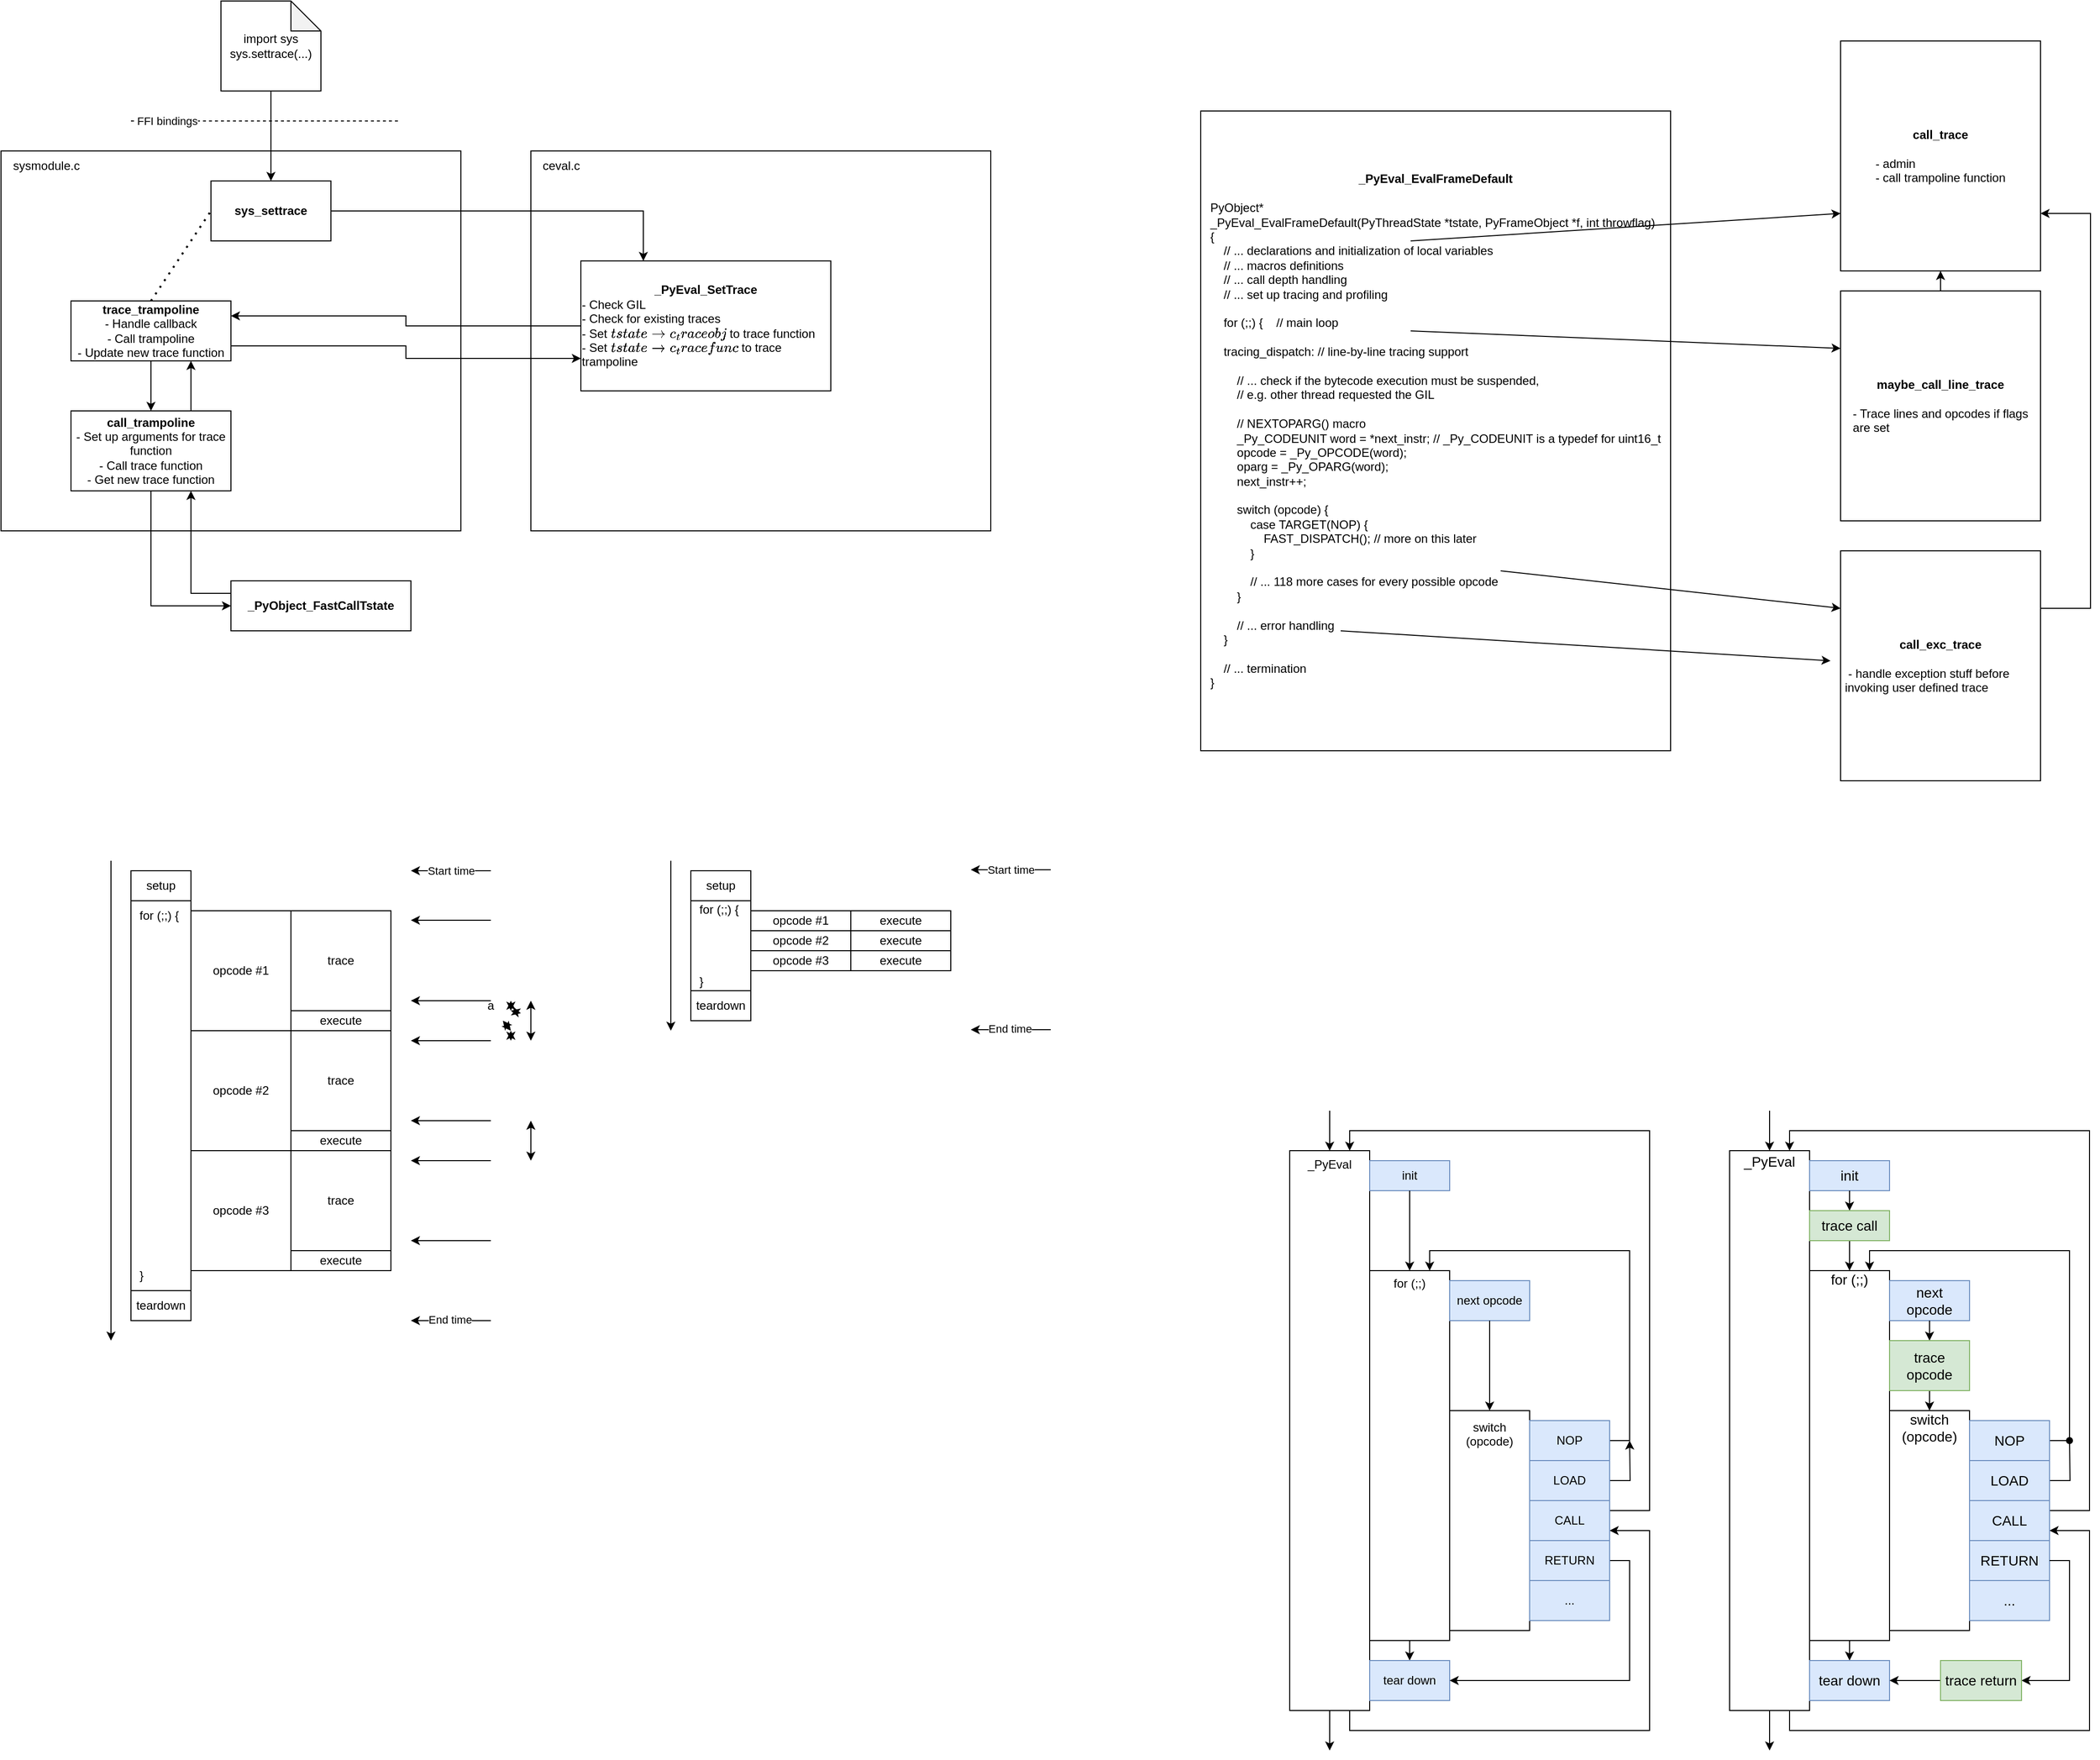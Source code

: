 <mxfile version="27.0.2">
  <diagram name="Page-1" id="5mIYGXoQ5xgmrJ3mv3UB">
    <mxGraphModel dx="1216" dy="859" grid="1" gridSize="10" guides="1" tooltips="1" connect="1" arrows="1" fold="1" page="1" pageScale="1" pageWidth="2339" pageHeight="3300" math="0" shadow="0">
      <root>
        <mxCell id="0" />
        <mxCell id="1" parent="0" />
        <mxCell id="63gLfRhwwYhgBRCOJ_iG-15" value="" style="group" parent="1" vertex="1" connectable="0">
          <mxGeometry x="600" y="200" width="460" height="380" as="geometry" />
        </mxCell>
        <mxCell id="63gLfRhwwYhgBRCOJ_iG-11" value="" style="rounded=0;whiteSpace=wrap;html=1;" parent="63gLfRhwwYhgBRCOJ_iG-15" vertex="1">
          <mxGeometry width="460" height="380" as="geometry" />
        </mxCell>
        <mxCell id="63gLfRhwwYhgBRCOJ_iG-12" value="ceval.c" style="text;html=1;align=center;verticalAlign=middle;resizable=0;points=[];autosize=1;strokeColor=none;fillColor=none;" parent="63gLfRhwwYhgBRCOJ_iG-15" vertex="1">
          <mxGeometry width="60" height="30" as="geometry" />
        </mxCell>
        <mxCell id="63gLfRhwwYhgBRCOJ_iG-6" value="&lt;b&gt;_PyEval_SetTrace&lt;/b&gt;&lt;div style=&quot;text-align: left;&quot;&gt;- Check GIL&lt;/div&gt;&lt;div style=&quot;text-align: left;&quot;&gt;- Check for existing traces&lt;/div&gt;&lt;div style=&quot;text-align: left;&quot;&gt;- Set `tstate-&amp;gt;c_traceobj` to trace function&lt;/div&gt;&lt;div style=&quot;text-align: left;&quot;&gt;- Set&amp;nbsp;&lt;span style=&quot;background-color: transparent; color: light-dark(rgb(0, 0, 0), rgb(255, 255, 255));&quot;&gt;`tstate-&amp;gt;c_tracefunc` to trace trampoline&lt;/span&gt;&lt;/div&gt;" style="whiteSpace=wrap;html=1;" parent="63gLfRhwwYhgBRCOJ_iG-15" vertex="1">
          <mxGeometry x="50" y="110" width="250" height="130" as="geometry" />
        </mxCell>
        <mxCell id="63gLfRhwwYhgBRCOJ_iG-9" value="" style="group" parent="1" vertex="1" connectable="0">
          <mxGeometry x="70" y="200" width="460" height="380" as="geometry" />
        </mxCell>
        <mxCell id="63gLfRhwwYhgBRCOJ_iG-7" value="" style="rounded=0;whiteSpace=wrap;html=1;" parent="63gLfRhwwYhgBRCOJ_iG-9" vertex="1">
          <mxGeometry width="460" height="380" as="geometry" />
        </mxCell>
        <mxCell id="63gLfRhwwYhgBRCOJ_iG-8" value="sysmodule.c" style="text;html=1;align=center;verticalAlign=middle;resizable=0;points=[];autosize=1;strokeColor=none;fillColor=none;" parent="63gLfRhwwYhgBRCOJ_iG-9" vertex="1">
          <mxGeometry width="90" height="30" as="geometry" />
        </mxCell>
        <mxCell id="63gLfRhwwYhgBRCOJ_iG-25" style="edgeStyle=orthogonalEdgeStyle;rounded=0;orthogonalLoop=1;jettySize=auto;html=1;exitX=0.5;exitY=1;exitDx=0;exitDy=0;entryX=0.5;entryY=0;entryDx=0;entryDy=0;" parent="63gLfRhwwYhgBRCOJ_iG-9" source="63gLfRhwwYhgBRCOJ_iG-17" target="63gLfRhwwYhgBRCOJ_iG-22" edge="1">
          <mxGeometry relative="1" as="geometry" />
        </mxCell>
        <mxCell id="63gLfRhwwYhgBRCOJ_iG-17" value="&lt;b&gt;trace_trampoline&lt;/b&gt;&lt;div&gt;- Handle callback&lt;/div&gt;&lt;div&gt;- Call trampoline&lt;/div&gt;&lt;div&gt;- Update new trace function&lt;/div&gt;" style="rounded=0;whiteSpace=wrap;html=1;" parent="63gLfRhwwYhgBRCOJ_iG-9" vertex="1">
          <mxGeometry x="70" y="150" width="160" height="60" as="geometry" />
        </mxCell>
        <mxCell id="63gLfRhwwYhgBRCOJ_iG-31" style="edgeStyle=orthogonalEdgeStyle;rounded=0;orthogonalLoop=1;jettySize=auto;html=1;exitX=0.75;exitY=0;exitDx=0;exitDy=0;entryX=0.75;entryY=1;entryDx=0;entryDy=0;" parent="63gLfRhwwYhgBRCOJ_iG-9" source="63gLfRhwwYhgBRCOJ_iG-22" target="63gLfRhwwYhgBRCOJ_iG-17" edge="1">
          <mxGeometry relative="1" as="geometry" />
        </mxCell>
        <mxCell id="63gLfRhwwYhgBRCOJ_iG-22" value="&lt;b&gt;call_trampoline&lt;/b&gt;&lt;div&gt;- Set up arguments for trace function&lt;/div&gt;&lt;div&gt;- Call trace function&lt;/div&gt;&lt;div&gt;- Get new trace function&lt;/div&gt;" style="rounded=0;whiteSpace=wrap;html=1;" parent="63gLfRhwwYhgBRCOJ_iG-9" vertex="1">
          <mxGeometry x="70" y="260" width="160" height="80" as="geometry" />
        </mxCell>
        <mxCell id="63gLfRhwwYhgBRCOJ_iG-33" value="" style="endArrow=none;dashed=1;html=1;dashPattern=1 3;strokeWidth=2;rounded=0;entryX=0;entryY=0.5;entryDx=0;entryDy=0;" parent="63gLfRhwwYhgBRCOJ_iG-9" target="63gLfRhwwYhgBRCOJ_iG-1" edge="1">
          <mxGeometry width="50" height="50" relative="1" as="geometry">
            <mxPoint x="150" y="150" as="sourcePoint" />
            <mxPoint x="200" y="100" as="targetPoint" />
          </mxGeometry>
        </mxCell>
        <mxCell id="63gLfRhwwYhgBRCOJ_iG-14" style="edgeStyle=orthogonalEdgeStyle;rounded=0;orthogonalLoop=1;jettySize=auto;html=1;exitX=1;exitY=0.5;exitDx=0;exitDy=0;entryX=0.25;entryY=0;entryDx=0;entryDy=0;" parent="1" source="63gLfRhwwYhgBRCOJ_iG-1" target="63gLfRhwwYhgBRCOJ_iG-6" edge="1">
          <mxGeometry relative="1" as="geometry" />
        </mxCell>
        <mxCell id="63gLfRhwwYhgBRCOJ_iG-1" value="&lt;b&gt;sys_settrace&lt;/b&gt;" style="rounded=0;whiteSpace=wrap;html=1;" parent="1" vertex="1">
          <mxGeometry x="280" y="230" width="120" height="60" as="geometry" />
        </mxCell>
        <mxCell id="63gLfRhwwYhgBRCOJ_iG-2" value="" style="endArrow=none;dashed=1;html=1;rounded=0;" parent="1" edge="1">
          <mxGeometry width="50" height="50" relative="1" as="geometry">
            <mxPoint x="200" y="170" as="sourcePoint" />
            <mxPoint x="470" y="170" as="targetPoint" />
          </mxGeometry>
        </mxCell>
        <mxCell id="63gLfRhwwYhgBRCOJ_iG-3" value="FFI bindings" style="edgeLabel;html=1;align=center;verticalAlign=middle;resizable=0;points=[];" parent="63gLfRhwwYhgBRCOJ_iG-2" vertex="1" connectable="0">
          <mxGeometry x="-0.763" y="-3" relative="1" as="geometry">
            <mxPoint x="4" y="-3" as="offset" />
          </mxGeometry>
        </mxCell>
        <mxCell id="63gLfRhwwYhgBRCOJ_iG-5" style="edgeStyle=orthogonalEdgeStyle;rounded=0;orthogonalLoop=1;jettySize=auto;html=1;exitX=0.5;exitY=1;exitDx=0;exitDy=0;exitPerimeter=0;" parent="1" source="63gLfRhwwYhgBRCOJ_iG-4" target="63gLfRhwwYhgBRCOJ_iG-1" edge="1">
          <mxGeometry relative="1" as="geometry" />
        </mxCell>
        <mxCell id="63gLfRhwwYhgBRCOJ_iG-4" value="import sys&lt;div&gt;sys.settrace(...)&lt;/div&gt;" style="shape=note;whiteSpace=wrap;html=1;backgroundOutline=1;darkOpacity=0.05;" parent="1" vertex="1">
          <mxGeometry x="290" y="50" width="100" height="90" as="geometry" />
        </mxCell>
        <mxCell id="63gLfRhwwYhgBRCOJ_iG-30" style="edgeStyle=orthogonalEdgeStyle;rounded=0;orthogonalLoop=1;jettySize=auto;html=1;exitX=0;exitY=0.25;exitDx=0;exitDy=0;entryX=0.75;entryY=1;entryDx=0;entryDy=0;" parent="1" source="63gLfRhwwYhgBRCOJ_iG-23" target="63gLfRhwwYhgBRCOJ_iG-22" edge="1">
          <mxGeometry relative="1" as="geometry" />
        </mxCell>
        <mxCell id="63gLfRhwwYhgBRCOJ_iG-23" value="&lt;b&gt;_PyObject_FastCallTstate&lt;/b&gt;" style="whiteSpace=wrap;html=1;" parent="1" vertex="1">
          <mxGeometry x="300" y="630" width="180" height="50" as="geometry" />
        </mxCell>
        <mxCell id="63gLfRhwwYhgBRCOJ_iG-24" style="edgeStyle=orthogonalEdgeStyle;rounded=0;orthogonalLoop=1;jettySize=auto;html=1;exitX=0.5;exitY=1;exitDx=0;exitDy=0;entryX=0;entryY=0.5;entryDx=0;entryDy=0;" parent="1" source="63gLfRhwwYhgBRCOJ_iG-22" target="63gLfRhwwYhgBRCOJ_iG-23" edge="1">
          <mxGeometry relative="1" as="geometry" />
        </mxCell>
        <mxCell id="63gLfRhwwYhgBRCOJ_iG-28" style="edgeStyle=orthogonalEdgeStyle;rounded=0;orthogonalLoop=1;jettySize=auto;html=1;exitX=0;exitY=0.5;exitDx=0;exitDy=0;entryX=1;entryY=0.25;entryDx=0;entryDy=0;" parent="1" source="63gLfRhwwYhgBRCOJ_iG-6" target="63gLfRhwwYhgBRCOJ_iG-17" edge="1">
          <mxGeometry relative="1" as="geometry" />
        </mxCell>
        <mxCell id="63gLfRhwwYhgBRCOJ_iG-29" style="edgeStyle=orthogonalEdgeStyle;rounded=0;orthogonalLoop=1;jettySize=auto;html=1;exitX=1;exitY=0.75;exitDx=0;exitDy=0;entryX=0;entryY=0.75;entryDx=0;entryDy=0;" parent="1" source="63gLfRhwwYhgBRCOJ_iG-17" target="63gLfRhwwYhgBRCOJ_iG-6" edge="1">
          <mxGeometry relative="1" as="geometry" />
        </mxCell>
        <mxCell id="63gLfRhwwYhgBRCOJ_iG-32" value="&lt;div style=&quot;&quot;&gt;&lt;span style=&quot;text-wrap-mode: nowrap;&quot;&gt;&lt;b&gt;_PyEval_EvalFrameDefault&lt;/b&gt;&lt;/span&gt;&lt;span style=&quot;background-color: transparent; color: light-dark(rgb(0, 0, 0), rgb(255, 255, 255));&quot;&gt;&lt;/span&gt;&lt;/div&gt;&lt;div&gt;&lt;b style=&quot;text-wrap-mode: nowrap;&quot;&gt;&lt;br&gt;&lt;/b&gt;&lt;/div&gt;&lt;div style=&quot;text-align: left;&quot;&gt;&lt;span style=&quot;background-color: transparent; color: light-dark(rgb(0, 0, 0), rgb(255, 255, 255));&quot;&gt;PyObject*&lt;/span&gt;&lt;/div&gt;&lt;div style=&quot;text-align: left;&quot;&gt;_PyEval_EvalFrameDefault(PyThreadState *tstate, PyFrameObject *f, int throwflag)&lt;/div&gt;&lt;div style=&quot;text-align: left;&quot;&gt;{&lt;/div&gt;&lt;div style=&quot;text-align: left;&quot;&gt;&amp;nbsp; &amp;nbsp; // ... declarations and initialization of local variables&lt;/div&gt;&lt;div style=&quot;text-align: left;&quot;&gt;&amp;nbsp; &amp;nbsp; // ... macros definitions&lt;/div&gt;&lt;div style=&quot;text-align: left;&quot;&gt;&amp;nbsp; &amp;nbsp; // ... call depth handling&lt;/div&gt;&lt;div style=&quot;text-align: left;&quot;&gt;&amp;nbsp; &amp;nbsp; // ... set up tracing and profiling&lt;/div&gt;&lt;div style=&quot;text-align: left;&quot;&gt;&lt;br&gt;&lt;/div&gt;&lt;div style=&quot;text-align: left;&quot;&gt;&amp;nbsp; &amp;nbsp; for (;;) {&lt;span style=&quot;background-color: transparent; color: light-dark(rgb(0, 0, 0), rgb(255, 255, 255));&quot;&gt;&amp;nbsp; &amp;nbsp; // main loop&lt;/span&gt;&lt;/div&gt;&lt;div style=&quot;text-align: left;&quot;&gt;&lt;br&gt;&lt;/div&gt;&lt;div style=&quot;text-align: left;&quot;&gt;&amp;nbsp; &amp;nbsp; tracing_dispatch: // line-by-line tracing support&lt;/div&gt;&lt;div style=&quot;text-align: left;&quot;&gt;&lt;br&gt;&lt;/div&gt;&lt;div style=&quot;text-align: left;&quot;&gt;&amp;nbsp; &amp;nbsp; &amp;nbsp; &amp;nbsp; // ... check if the bytecode execution must be suspended,&lt;/div&gt;&lt;div style=&quot;text-align: left;&quot;&gt;&amp;nbsp; &amp;nbsp; &amp;nbsp; &amp;nbsp; // e.g. other thread requested the GIL&lt;/div&gt;&lt;div style=&quot;text-align: left;&quot;&gt;&lt;br&gt;&lt;/div&gt;&lt;div style=&quot;text-align: left;&quot;&gt;&amp;nbsp; &amp;nbsp; &amp;nbsp; &amp;nbsp; // NEXTOPARG() macro&lt;/div&gt;&lt;div style=&quot;text-align: left;&quot;&gt;&amp;nbsp; &amp;nbsp; &amp;nbsp; &amp;nbsp; _Py_CODEUNIT word = *next_instr; // _Py_CODEUNIT is a typedef for uint16_t&lt;/div&gt;&lt;div style=&quot;text-align: left;&quot;&gt;&amp;nbsp; &amp;nbsp; &amp;nbsp; &amp;nbsp; opcode = _Py_OPCODE(word);&lt;/div&gt;&lt;div style=&quot;text-align: left;&quot;&gt;&amp;nbsp; &amp;nbsp; &amp;nbsp; &amp;nbsp; oparg = _Py_OPARG(word);&lt;/div&gt;&lt;div style=&quot;text-align: left;&quot;&gt;&amp;nbsp; &amp;nbsp; &amp;nbsp; &amp;nbsp; next_instr++;&lt;/div&gt;&lt;div style=&quot;text-align: left;&quot;&gt;&lt;br&gt;&lt;/div&gt;&lt;div style=&quot;text-align: left;&quot;&gt;&amp;nbsp; &amp;nbsp; &amp;nbsp; &amp;nbsp; switch (opcode) {&lt;/div&gt;&lt;div style=&quot;text-align: left;&quot;&gt;&amp;nbsp; &amp;nbsp; &amp;nbsp; &amp;nbsp; &amp;nbsp; &amp;nbsp; case TARGET(NOP) {&lt;/div&gt;&lt;div style=&quot;text-align: left;&quot;&gt;&amp;nbsp; &amp;nbsp; &amp;nbsp; &amp;nbsp; &amp;nbsp; &amp;nbsp; &amp;nbsp; &amp;nbsp; FAST_DISPATCH(); // more on this later&lt;/div&gt;&lt;div style=&quot;text-align: left;&quot;&gt;&amp;nbsp; &amp;nbsp; &amp;nbsp; &amp;nbsp; &amp;nbsp; &amp;nbsp; }&lt;/div&gt;&lt;div style=&quot;text-align: left;&quot;&gt;&lt;br&gt;&lt;/div&gt;&lt;div style=&quot;text-align: left;&quot;&gt;&amp;nbsp; &amp;nbsp; &amp;nbsp; &amp;nbsp; &amp;nbsp; &amp;nbsp; // ... 118 more cases for every possible opcode&lt;/div&gt;&lt;div style=&quot;text-align: left;&quot;&gt;&amp;nbsp; &amp;nbsp; &amp;nbsp; &amp;nbsp; }&lt;/div&gt;&lt;div style=&quot;text-align: left;&quot;&gt;&lt;br&gt;&lt;/div&gt;&lt;div style=&quot;text-align: left;&quot;&gt;&amp;nbsp; &amp;nbsp; &amp;nbsp; &amp;nbsp; // ... error handling&lt;/div&gt;&lt;div style=&quot;text-align: left;&quot;&gt;&amp;nbsp; &amp;nbsp; }&lt;/div&gt;&lt;div style=&quot;text-align: left;&quot;&gt;&lt;br&gt;&lt;/div&gt;&lt;div style=&quot;text-align: left;&quot;&gt;&amp;nbsp; &amp;nbsp; // ... termination&lt;/div&gt;&lt;div style=&quot;text-align: left;&quot;&gt;}&lt;/div&gt;" style="rounded=0;whiteSpace=wrap;html=1;align=center;" parent="1" vertex="1">
          <mxGeometry x="1270" y="160" width="470" height="640" as="geometry" />
        </mxCell>
        <mxCell id="63gLfRhwwYhgBRCOJ_iG-37" value="&lt;div style=&quot;&quot;&gt;&lt;b&gt;call_trace&lt;/b&gt;&lt;/div&gt;&lt;div&gt;&lt;br&gt;&lt;/div&gt;&lt;div style=&quot;text-align: left;&quot;&gt;- admin&lt;/div&gt;&lt;div style=&quot;text-align: left;&quot;&gt;- call trampoline function&lt;/div&gt;" style="rounded=0;whiteSpace=wrap;html=1;align=center;" parent="1" vertex="1">
          <mxGeometry x="1910" y="90" width="200" height="230" as="geometry" />
        </mxCell>
        <mxCell id="63gLfRhwwYhgBRCOJ_iG-38" value="" style="endArrow=classic;html=1;rounded=0;entryX=0;entryY=0.75;entryDx=0;entryDy=0;" parent="1" target="63gLfRhwwYhgBRCOJ_iG-37" edge="1">
          <mxGeometry width="50" height="50" relative="1" as="geometry">
            <mxPoint x="1480" y="290" as="sourcePoint" />
            <mxPoint x="1830" y="240" as="targetPoint" />
          </mxGeometry>
        </mxCell>
        <mxCell id="63gLfRhwwYhgBRCOJ_iG-45" style="edgeStyle=orthogonalEdgeStyle;rounded=0;orthogonalLoop=1;jettySize=auto;html=1;exitX=0.5;exitY=0;exitDx=0;exitDy=0;entryX=0.5;entryY=1;entryDx=0;entryDy=0;" parent="1" source="63gLfRhwwYhgBRCOJ_iG-39" target="63gLfRhwwYhgBRCOJ_iG-37" edge="1">
          <mxGeometry relative="1" as="geometry" />
        </mxCell>
        <mxCell id="63gLfRhwwYhgBRCOJ_iG-39" value="&lt;div style=&quot;&quot;&gt;&lt;b&gt;maybe_call_line_trace&lt;/b&gt;&lt;/div&gt;&lt;div&gt;&lt;br&gt;&lt;/div&gt;&lt;div style=&quot;text-align: left;&quot;&gt;- Trace lines and opcodes if flags&lt;/div&gt;&lt;div style=&quot;text-align: left;&quot;&gt;are set&lt;/div&gt;" style="rounded=0;whiteSpace=wrap;html=1;align=center;" parent="1" vertex="1">
          <mxGeometry x="1910" y="340" width="200" height="230" as="geometry" />
        </mxCell>
        <mxCell id="63gLfRhwwYhgBRCOJ_iG-40" value="" style="endArrow=classic;html=1;rounded=0;entryX=0;entryY=0.25;entryDx=0;entryDy=0;" parent="1" target="63gLfRhwwYhgBRCOJ_iG-39" edge="1">
          <mxGeometry width="50" height="50" relative="1" as="geometry">
            <mxPoint x="1480" y="380" as="sourcePoint" />
            <mxPoint x="1910" y="430" as="targetPoint" />
          </mxGeometry>
        </mxCell>
        <mxCell id="63gLfRhwwYhgBRCOJ_iG-46" style="edgeStyle=orthogonalEdgeStyle;rounded=0;orthogonalLoop=1;jettySize=auto;html=1;exitX=1;exitY=0.25;exitDx=0;exitDy=0;entryX=1;entryY=0.75;entryDx=0;entryDy=0;" parent="1" source="63gLfRhwwYhgBRCOJ_iG-41" target="63gLfRhwwYhgBRCOJ_iG-37" edge="1">
          <mxGeometry relative="1" as="geometry">
            <Array as="points">
              <mxPoint x="2160" y="658" />
              <mxPoint x="2160" y="263" />
            </Array>
          </mxGeometry>
        </mxCell>
        <mxCell id="63gLfRhwwYhgBRCOJ_iG-41" value="&lt;div style=&quot;&quot;&gt;&lt;b&gt;call_exc_trace&lt;/b&gt;&lt;/div&gt;&lt;div&gt;&lt;br&gt;&lt;/div&gt;&lt;div style=&quot;text-align: left;&quot;&gt;&amp;nbsp; - handle exception stuff before&amp;nbsp; &amp;nbsp; &amp;nbsp; &amp;nbsp;invoking user defined trace&lt;/div&gt;" style="rounded=0;whiteSpace=wrap;html=1;align=center;" parent="1" vertex="1">
          <mxGeometry x="1910" y="600" width="200" height="230" as="geometry" />
        </mxCell>
        <mxCell id="63gLfRhwwYhgBRCOJ_iG-42" value="" style="endArrow=classic;html=1;rounded=0;entryX=0;entryY=0.25;entryDx=0;entryDy=0;" parent="1" target="63gLfRhwwYhgBRCOJ_iG-41" edge="1">
          <mxGeometry width="50" height="50" relative="1" as="geometry">
            <mxPoint x="1570" y="620" as="sourcePoint" />
            <mxPoint x="2000" y="642" as="targetPoint" />
          </mxGeometry>
        </mxCell>
        <mxCell id="63gLfRhwwYhgBRCOJ_iG-43" value="" style="endArrow=classic;html=1;rounded=0;" parent="1" edge="1">
          <mxGeometry width="50" height="50" relative="1" as="geometry">
            <mxPoint x="1410" y="680" as="sourcePoint" />
            <mxPoint x="1900" y="710" as="targetPoint" />
          </mxGeometry>
        </mxCell>
        <mxCell id="-fwUTH1b7l8etKu8DlC0-1" value="&amp;nbsp; for (;;) {&lt;div&gt;&lt;br&gt;&lt;/div&gt;&lt;div&gt;&lt;br&gt;&lt;/div&gt;&lt;div&gt;&lt;br&gt;&lt;/div&gt;&lt;div&gt;&lt;br&gt;&lt;/div&gt;&lt;div&gt;&lt;br&gt;&lt;/div&gt;&lt;div&gt;&lt;br&gt;&lt;/div&gt;&lt;div&gt;&lt;br&gt;&lt;/div&gt;&lt;div&gt;&lt;br&gt;&lt;/div&gt;&lt;div&gt;&lt;br&gt;&lt;/div&gt;&lt;div&gt;&lt;br&gt;&lt;/div&gt;&lt;div&gt;&lt;br&gt;&lt;/div&gt;&lt;div&gt;&lt;br&gt;&lt;/div&gt;&lt;div&gt;&lt;br&gt;&lt;/div&gt;&lt;div&gt;&lt;br&gt;&lt;/div&gt;&lt;div&gt;&lt;br&gt;&lt;/div&gt;&lt;div&gt;&lt;br&gt;&lt;/div&gt;&lt;div&gt;&lt;br&gt;&lt;/div&gt;&lt;div&gt;&lt;br&gt;&lt;/div&gt;&lt;div&gt;&lt;br&gt;&lt;/div&gt;&lt;div&gt;&lt;br&gt;&lt;/div&gt;&lt;div&gt;&lt;br&gt;&lt;/div&gt;&lt;div&gt;&lt;br&gt;&lt;/div&gt;&lt;div&gt;&lt;br&gt;&lt;/div&gt;&lt;div&gt;&lt;br&gt;&lt;/div&gt;&lt;div&gt;&amp;nbsp; }&lt;/div&gt;" style="rounded=0;whiteSpace=wrap;html=1;align=left;" parent="1" vertex="1">
          <mxGeometry x="200" y="950" width="60" height="390" as="geometry" />
        </mxCell>
        <mxCell id="-fwUTH1b7l8etKu8DlC0-2" value="" style="endArrow=classic;html=1;rounded=0;" parent="1" edge="1">
          <mxGeometry width="50" height="50" relative="1" as="geometry">
            <mxPoint x="180" y="910" as="sourcePoint" />
            <mxPoint x="180" y="1390" as="targetPoint" />
          </mxGeometry>
        </mxCell>
        <mxCell id="-fwUTH1b7l8etKu8DlC0-3" value="setup" style="rounded=0;whiteSpace=wrap;html=1;" parent="1" vertex="1">
          <mxGeometry x="200" y="920" width="60" height="30" as="geometry" />
        </mxCell>
        <mxCell id="-fwUTH1b7l8etKu8DlC0-4" value="teardown" style="rounded=0;whiteSpace=wrap;html=1;" parent="1" vertex="1">
          <mxGeometry x="200" y="1340" width="60" height="30" as="geometry" />
        </mxCell>
        <mxCell id="-fwUTH1b7l8etKu8DlC0-5" value="opcode #1" style="rounded=0;whiteSpace=wrap;html=1;" parent="1" vertex="1">
          <mxGeometry x="260" y="960" width="100" height="120" as="geometry" />
        </mxCell>
        <mxCell id="-fwUTH1b7l8etKu8DlC0-6" value="trace" style="rounded=0;whiteSpace=wrap;html=1;" parent="1" vertex="1">
          <mxGeometry x="360" y="960" width="100" height="100" as="geometry" />
        </mxCell>
        <mxCell id="-fwUTH1b7l8etKu8DlC0-7" value="execute" style="rounded=0;whiteSpace=wrap;html=1;" parent="1" vertex="1">
          <mxGeometry x="360" y="1060" width="100" height="20" as="geometry" />
        </mxCell>
        <mxCell id="-fwUTH1b7l8etKu8DlC0-8" value="" style="endArrow=classic;html=1;rounded=0;" parent="1" edge="1">
          <mxGeometry width="50" height="50" relative="1" as="geometry">
            <mxPoint x="560" y="920" as="sourcePoint" />
            <mxPoint x="480" y="920" as="targetPoint" />
          </mxGeometry>
        </mxCell>
        <mxCell id="-fwUTH1b7l8etKu8DlC0-59" value="Start time" style="edgeLabel;html=1;align=center;verticalAlign=middle;resizable=0;points=[];" parent="-fwUTH1b7l8etKu8DlC0-8" vertex="1" connectable="0">
          <mxGeometry x="-0.25" relative="1" as="geometry">
            <mxPoint x="-10" as="offset" />
          </mxGeometry>
        </mxCell>
        <mxCell id="-fwUTH1b7l8etKu8DlC0-9" value="" style="endArrow=classic;html=1;rounded=0;" parent="1" edge="1">
          <mxGeometry width="50" height="50" relative="1" as="geometry">
            <mxPoint x="560" y="969.5" as="sourcePoint" />
            <mxPoint x="480" y="969.5" as="targetPoint" />
          </mxGeometry>
        </mxCell>
        <mxCell id="-fwUTH1b7l8etKu8DlC0-10" value="" style="endArrow=classic;html=1;rounded=0;" parent="1" edge="1">
          <mxGeometry width="50" height="50" relative="1" as="geometry">
            <mxPoint x="560" y="1050" as="sourcePoint" />
            <mxPoint x="480" y="1050" as="targetPoint" />
          </mxGeometry>
        </mxCell>
        <mxCell id="-fwUTH1b7l8etKu8DlC0-11" value="opcode #2" style="rounded=0;whiteSpace=wrap;html=1;" parent="1" vertex="1">
          <mxGeometry x="260" y="1080" width="100" height="120" as="geometry" />
        </mxCell>
        <mxCell id="-fwUTH1b7l8etKu8DlC0-12" value="trace" style="rounded=0;whiteSpace=wrap;html=1;" parent="1" vertex="1">
          <mxGeometry x="360" y="1080" width="100" height="100" as="geometry" />
        </mxCell>
        <mxCell id="-fwUTH1b7l8etKu8DlC0-13" value="execute" style="rounded=0;whiteSpace=wrap;html=1;" parent="1" vertex="1">
          <mxGeometry x="360" y="1180" width="100" height="20" as="geometry" />
        </mxCell>
        <mxCell id="-fwUTH1b7l8etKu8DlC0-14" value="" style="endArrow=classic;html=1;rounded=0;" parent="1" edge="1">
          <mxGeometry width="50" height="50" relative="1" as="geometry">
            <mxPoint x="560" y="1090" as="sourcePoint" />
            <mxPoint x="480" y="1090" as="targetPoint" />
          </mxGeometry>
        </mxCell>
        <mxCell id="-fwUTH1b7l8etKu8DlC0-15" value="" style="endArrow=classic;html=1;rounded=0;" parent="1" edge="1">
          <mxGeometry width="50" height="50" relative="1" as="geometry">
            <mxPoint x="560" y="1170" as="sourcePoint" />
            <mxPoint x="480" y="1170" as="targetPoint" />
          </mxGeometry>
        </mxCell>
        <mxCell id="-fwUTH1b7l8etKu8DlC0-16" value="opcode #3" style="rounded=0;whiteSpace=wrap;html=1;" parent="1" vertex="1">
          <mxGeometry x="260" y="1200" width="100" height="120" as="geometry" />
        </mxCell>
        <mxCell id="-fwUTH1b7l8etKu8DlC0-17" value="trace" style="rounded=0;whiteSpace=wrap;html=1;" parent="1" vertex="1">
          <mxGeometry x="360" y="1200" width="100" height="100" as="geometry" />
        </mxCell>
        <mxCell id="-fwUTH1b7l8etKu8DlC0-18" value="execute" style="rounded=0;whiteSpace=wrap;html=1;" parent="1" vertex="1">
          <mxGeometry x="360" y="1300" width="100" height="20" as="geometry" />
        </mxCell>
        <mxCell id="-fwUTH1b7l8etKu8DlC0-19" value="" style="endArrow=classic;html=1;rounded=0;" parent="1" edge="1">
          <mxGeometry width="50" height="50" relative="1" as="geometry">
            <mxPoint x="560" y="1210" as="sourcePoint" />
            <mxPoint x="480" y="1210" as="targetPoint" />
          </mxGeometry>
        </mxCell>
        <mxCell id="-fwUTH1b7l8etKu8DlC0-20" value="" style="endArrow=classic;html=1;rounded=0;" parent="1" edge="1">
          <mxGeometry width="50" height="50" relative="1" as="geometry">
            <mxPoint x="560" y="1290" as="sourcePoint" />
            <mxPoint x="480" y="1290" as="targetPoint" />
          </mxGeometry>
        </mxCell>
        <mxCell id="-fwUTH1b7l8etKu8DlC0-37" value="&amp;nbsp; for (;;) {&lt;div&gt;&lt;br&gt;&lt;/div&gt;&lt;div&gt;&lt;br&gt;&lt;/div&gt;&lt;div&gt;&lt;br&gt;&lt;/div&gt;&lt;div&gt;&lt;br&gt;&lt;/div&gt;&lt;div&gt;&amp;nbsp; }&lt;/div&gt;" style="rounded=0;whiteSpace=wrap;html=1;align=left;" parent="1" vertex="1">
          <mxGeometry x="760" y="950" width="60" height="90" as="geometry" />
        </mxCell>
        <mxCell id="-fwUTH1b7l8etKu8DlC0-38" value="" style="endArrow=classic;html=1;rounded=0;" parent="1" edge="1">
          <mxGeometry width="50" height="50" relative="1" as="geometry">
            <mxPoint x="740" y="910" as="sourcePoint" />
            <mxPoint x="740" y="1080" as="targetPoint" />
          </mxGeometry>
        </mxCell>
        <mxCell id="-fwUTH1b7l8etKu8DlC0-39" value="setup" style="rounded=0;whiteSpace=wrap;html=1;" parent="1" vertex="1">
          <mxGeometry x="760" y="920" width="60" height="30" as="geometry" />
        </mxCell>
        <mxCell id="-fwUTH1b7l8etKu8DlC0-40" value="teardown" style="rounded=0;whiteSpace=wrap;html=1;" parent="1" vertex="1">
          <mxGeometry x="760" y="1040" width="60" height="30" as="geometry" />
        </mxCell>
        <mxCell id="-fwUTH1b7l8etKu8DlC0-41" value="opcode #1" style="rounded=0;whiteSpace=wrap;html=1;" parent="1" vertex="1">
          <mxGeometry x="820" y="960" width="100" height="20" as="geometry" />
        </mxCell>
        <mxCell id="-fwUTH1b7l8etKu8DlC0-43" value="execute" style="rounded=0;whiteSpace=wrap;html=1;" parent="1" vertex="1">
          <mxGeometry x="920" y="960" width="100" height="20" as="geometry" />
        </mxCell>
        <mxCell id="-fwUTH1b7l8etKu8DlC0-51" value="opcode #2" style="rounded=0;whiteSpace=wrap;html=1;" parent="1" vertex="1">
          <mxGeometry x="820" y="980" width="100" height="20" as="geometry" />
        </mxCell>
        <mxCell id="-fwUTH1b7l8etKu8DlC0-52" value="execute" style="rounded=0;whiteSpace=wrap;html=1;" parent="1" vertex="1">
          <mxGeometry x="920" y="980" width="100" height="20" as="geometry" />
        </mxCell>
        <mxCell id="-fwUTH1b7l8etKu8DlC0-53" value="opcode #3" style="rounded=0;whiteSpace=wrap;html=1;" parent="1" vertex="1">
          <mxGeometry x="820" y="1000" width="100" height="20" as="geometry" />
        </mxCell>
        <mxCell id="-fwUTH1b7l8etKu8DlC0-54" value="execute" style="rounded=0;whiteSpace=wrap;html=1;" parent="1" vertex="1">
          <mxGeometry x="920" y="1000" width="100" height="20" as="geometry" />
        </mxCell>
        <mxCell id="-fwUTH1b7l8etKu8DlC0-56" value="" style="endArrow=classic;html=1;rounded=0;" parent="1" edge="1">
          <mxGeometry width="50" height="50" relative="1" as="geometry">
            <mxPoint x="1120" y="1079" as="sourcePoint" />
            <mxPoint x="1040" y="1079" as="targetPoint" />
          </mxGeometry>
        </mxCell>
        <mxCell id="-fwUTH1b7l8etKu8DlC0-64" value="End time" style="edgeLabel;html=1;align=center;verticalAlign=middle;resizable=0;points=[];" parent="-fwUTH1b7l8etKu8DlC0-56" vertex="1" connectable="0">
          <mxGeometry x="0.025" y="-4" relative="1" as="geometry">
            <mxPoint y="3" as="offset" />
          </mxGeometry>
        </mxCell>
        <mxCell id="-fwUTH1b7l8etKu8DlC0-57" value="" style="endArrow=classic;startArrow=classic;html=1;rounded=0;" parent="1" edge="1">
          <mxGeometry width="50" height="50" relative="1" as="geometry">
            <mxPoint x="600" y="1090" as="sourcePoint" />
            <mxPoint x="600" y="1050" as="targetPoint" />
          </mxGeometry>
        </mxCell>
        <mxCell id="-fwUTH1b7l8etKu8DlC0-58" value="" style="endArrow=classic;startArrow=classic;html=1;rounded=0;" parent="1" edge="1">
          <mxGeometry width="50" height="50" relative="1" as="geometry">
            <mxPoint x="600" y="1210" as="sourcePoint" />
            <mxPoint x="600" y="1170" as="targetPoint" />
          </mxGeometry>
        </mxCell>
        <mxCell id="-fwUTH1b7l8etKu8DlC0-62" value="" style="endArrow=classic;html=1;rounded=0;" parent="1" edge="1">
          <mxGeometry width="50" height="50" relative="1" as="geometry">
            <mxPoint x="1120" y="919" as="sourcePoint" />
            <mxPoint x="1040" y="919" as="targetPoint" />
          </mxGeometry>
        </mxCell>
        <mxCell id="-fwUTH1b7l8etKu8DlC0-63" value="Start time" style="edgeLabel;html=1;align=center;verticalAlign=middle;resizable=0;points=[];" parent="-fwUTH1b7l8etKu8DlC0-62" vertex="1" connectable="0">
          <mxGeometry x="-0.25" relative="1" as="geometry">
            <mxPoint x="-10" as="offset" />
          </mxGeometry>
        </mxCell>
        <mxCell id="-fwUTH1b7l8etKu8DlC0-65" value="" style="endArrow=classic;html=1;rounded=0;" parent="1" edge="1">
          <mxGeometry width="50" height="50" relative="1" as="geometry">
            <mxPoint x="560" y="1370" as="sourcePoint" />
            <mxPoint x="480" y="1370" as="targetPoint" />
          </mxGeometry>
        </mxCell>
        <mxCell id="-fwUTH1b7l8etKu8DlC0-66" value="End time" style="edgeLabel;html=1;align=center;verticalAlign=middle;resizable=0;points=[];" parent="-fwUTH1b7l8etKu8DlC0-65" vertex="1" connectable="0">
          <mxGeometry x="0.025" y="-4" relative="1" as="geometry">
            <mxPoint y="3" as="offset" />
          </mxGeometry>
        </mxCell>
        <mxCell id="Us0vAdZGQsKLPcDZNaXu-1" value="" style="endArrow=classic;startArrow=classic;html=1;rounded=0;" parent="1" edge="1">
          <mxGeometry width="50" height="50" relative="1" as="geometry">
            <mxPoint x="580" y="1060" as="sourcePoint" />
            <mxPoint x="580" y="1050" as="targetPoint" />
          </mxGeometry>
        </mxCell>
        <mxCell id="Us0vAdZGQsKLPcDZNaXu-2" value="" style="endArrow=classic;startArrow=classic;html=1;rounded=0;" parent="1" source="Us0vAdZGQsKLPcDZNaXu-4" edge="1">
          <mxGeometry width="50" height="50" relative="1" as="geometry">
            <mxPoint x="580" y="1080" as="sourcePoint" />
            <mxPoint x="580" y="1060" as="targetPoint" />
          </mxGeometry>
        </mxCell>
        <mxCell id="Us0vAdZGQsKLPcDZNaXu-3" value="" style="endArrow=classic;startArrow=classic;html=1;rounded=0;" parent="1" edge="1">
          <mxGeometry width="50" height="50" relative="1" as="geometry">
            <mxPoint x="580" y="1090" as="sourcePoint" />
            <mxPoint x="580" y="1080" as="targetPoint" />
          </mxGeometry>
        </mxCell>
        <mxCell id="Us0vAdZGQsKLPcDZNaXu-5" value="" style="endArrow=classic;startArrow=classic;html=1;rounded=0;" parent="1" target="Us0vAdZGQsKLPcDZNaXu-4" edge="1">
          <mxGeometry width="50" height="50" relative="1" as="geometry">
            <mxPoint x="580" y="1080" as="sourcePoint" />
            <mxPoint x="580" y="1060" as="targetPoint" />
          </mxGeometry>
        </mxCell>
        <mxCell id="Us0vAdZGQsKLPcDZNaXu-4" value="a" style="text;strokeColor=none;align=center;fillColor=none;html=1;verticalAlign=middle;whiteSpace=wrap;rounded=0;" parent="1" vertex="1">
          <mxGeometry x="530" y="1040" width="60" height="30" as="geometry" />
        </mxCell>
        <mxCell id="Wfuwmd5rXeqtJn9YMCfr-29" style="edgeStyle=orthogonalEdgeStyle;rounded=0;orthogonalLoop=1;jettySize=auto;html=1;exitX=0.5;exitY=1;exitDx=0;exitDy=0;fontSize=14;" parent="1" source="Wfuwmd5rXeqtJn9YMCfr-31" edge="1">
          <mxGeometry relative="1" as="geometry">
            <mxPoint x="1839" y="1800" as="targetPoint" />
          </mxGeometry>
        </mxCell>
        <mxCell id="Wfuwmd5rXeqtJn9YMCfr-30" style="edgeStyle=orthogonalEdgeStyle;rounded=0;orthogonalLoop=1;jettySize=auto;html=1;exitX=0.75;exitY=1;exitDx=0;exitDy=0;entryX=1;entryY=0.75;entryDx=0;entryDy=0;fontSize=14;" parent="1" source="Wfuwmd5rXeqtJn9YMCfr-31" target="Wfuwmd5rXeqtJn9YMCfr-45" edge="1">
          <mxGeometry relative="1" as="geometry">
            <Array as="points">
              <mxPoint x="1859" y="1780" />
              <mxPoint x="2159" y="1780" />
              <mxPoint x="2159" y="1580" />
            </Array>
          </mxGeometry>
        </mxCell>
        <mxCell id="Wfuwmd5rXeqtJn9YMCfr-31" value="_PyEval&lt;div&gt;&lt;br&gt;&lt;/div&gt;&lt;div&gt;&lt;br&gt;&lt;/div&gt;&lt;div&gt;&lt;br&gt;&lt;/div&gt;&lt;div&gt;&lt;br&gt;&lt;/div&gt;&lt;div&gt;&lt;br&gt;&lt;/div&gt;&lt;div&gt;&lt;br&gt;&lt;/div&gt;&lt;div&gt;&lt;br&gt;&lt;/div&gt;&lt;div&gt;&lt;br&gt;&lt;/div&gt;&lt;div&gt;&lt;br&gt;&lt;/div&gt;&lt;div&gt;&lt;br&gt;&lt;/div&gt;&lt;div&gt;&lt;br&gt;&lt;/div&gt;&lt;div&gt;&lt;br&gt;&lt;/div&gt;&lt;div&gt;&lt;br&gt;&lt;/div&gt;&lt;div&gt;&lt;br&gt;&lt;/div&gt;&lt;div&gt;&lt;br&gt;&lt;/div&gt;&lt;div&gt;&lt;br&gt;&lt;/div&gt;&lt;div&gt;&lt;br&gt;&lt;/div&gt;&lt;div&gt;&lt;br&gt;&lt;/div&gt;&lt;div&gt;&lt;br&gt;&lt;/div&gt;&lt;div&gt;&lt;br&gt;&lt;/div&gt;&lt;div&gt;&lt;br&gt;&lt;/div&gt;&lt;div&gt;&lt;br&gt;&lt;/div&gt;&lt;div&gt;&lt;br&gt;&lt;/div&gt;&lt;div&gt;&lt;br&gt;&lt;/div&gt;&lt;div&gt;&lt;br&gt;&lt;/div&gt;&lt;div&gt;&lt;br&gt;&lt;/div&gt;&lt;div&gt;&lt;br&gt;&lt;/div&gt;&lt;div&gt;&lt;br&gt;&lt;/div&gt;&lt;div&gt;&lt;br&gt;&lt;/div&gt;&lt;div&gt;&lt;br&gt;&lt;/div&gt;&lt;div&gt;&lt;br&gt;&lt;/div&gt;&lt;div&gt;&lt;br&gt;&lt;/div&gt;" style="rounded=0;whiteSpace=wrap;html=1;fontSize=14;" parent="1" vertex="1">
          <mxGeometry x="1799" y="1200" width="80" height="560" as="geometry" />
        </mxCell>
        <mxCell id="Wfuwmd5rXeqtJn9YMCfr-32" style="edgeStyle=orthogonalEdgeStyle;rounded=0;orthogonalLoop=1;jettySize=auto;html=1;exitX=0.5;exitY=1;exitDx=0;exitDy=0;entryX=0.5;entryY=0;entryDx=0;entryDy=0;fontSize=14;" parent="1" source="Wfuwmd5rXeqtJn9YMCfr-52" target="Wfuwmd5rXeqtJn9YMCfr-35" edge="1">
          <mxGeometry relative="1" as="geometry" />
        </mxCell>
        <mxCell id="Wfuwmd5rXeqtJn9YMCfr-33" value="init" style="rounded=0;whiteSpace=wrap;html=1;fillColor=#dae8fc;strokeColor=#6c8ebf;fontSize=14;" parent="1" vertex="1">
          <mxGeometry x="1879" y="1210" width="80" height="30" as="geometry" />
        </mxCell>
        <mxCell id="Wfuwmd5rXeqtJn9YMCfr-34" style="edgeStyle=orthogonalEdgeStyle;rounded=0;orthogonalLoop=1;jettySize=auto;html=1;exitX=0.5;exitY=1;exitDx=0;exitDy=0;entryX=0.5;entryY=0;entryDx=0;entryDy=0;fontSize=14;" parent="1" source="Wfuwmd5rXeqtJn9YMCfr-35" target="Wfuwmd5rXeqtJn9YMCfr-36" edge="1">
          <mxGeometry relative="1" as="geometry" />
        </mxCell>
        <mxCell id="Wfuwmd5rXeqtJn9YMCfr-35" value="for (;;)&lt;div&gt;&lt;br&gt;&lt;/div&gt;&lt;div&gt;&lt;br&gt;&lt;/div&gt;&lt;div&gt;&lt;br&gt;&lt;/div&gt;&lt;div&gt;&lt;br&gt;&lt;/div&gt;&lt;div&gt;&lt;br&gt;&lt;/div&gt;&lt;div&gt;&lt;br&gt;&lt;/div&gt;&lt;div&gt;&lt;br&gt;&lt;/div&gt;&lt;div&gt;&lt;br&gt;&lt;/div&gt;&lt;div&gt;&lt;br&gt;&lt;/div&gt;&lt;div&gt;&lt;br&gt;&lt;/div&gt;&lt;div&gt;&lt;br&gt;&lt;/div&gt;&lt;div&gt;&lt;br&gt;&lt;/div&gt;&lt;div&gt;&lt;br&gt;&lt;/div&gt;&lt;div&gt;&lt;br&gt;&lt;/div&gt;&lt;div&gt;&lt;br&gt;&lt;/div&gt;&lt;div&gt;&lt;br&gt;&lt;/div&gt;&lt;div&gt;&lt;br&gt;&lt;/div&gt;&lt;div&gt;&lt;br&gt;&lt;/div&gt;&lt;div&gt;&lt;br&gt;&lt;/div&gt;&lt;div&gt;&lt;br&gt;&lt;/div&gt;&lt;div&gt;&lt;br&gt;&lt;/div&gt;" style="rounded=0;whiteSpace=wrap;html=1;fontSize=14;" parent="1" vertex="1">
          <mxGeometry x="1879" y="1320" width="80" height="370" as="geometry" />
        </mxCell>
        <mxCell id="Wfuwmd5rXeqtJn9YMCfr-36" value="tear down" style="rounded=0;whiteSpace=wrap;html=1;fillColor=#dae8fc;strokeColor=#6c8ebf;fontSize=14;" parent="1" vertex="1">
          <mxGeometry x="1879" y="1710" width="80" height="40" as="geometry" />
        </mxCell>
        <mxCell id="Wfuwmd5rXeqtJn9YMCfr-37" style="edgeStyle=orthogonalEdgeStyle;rounded=0;orthogonalLoop=1;jettySize=auto;html=1;exitX=0.5;exitY=1;exitDx=0;exitDy=0;entryX=0.5;entryY=0;entryDx=0;entryDy=0;fontSize=14;" parent="1" source="Wfuwmd5rXeqtJn9YMCfr-50" target="Wfuwmd5rXeqtJn9YMCfr-39" edge="1">
          <mxGeometry relative="1" as="geometry" />
        </mxCell>
        <mxCell id="Wfuwmd5rXeqtJn9YMCfr-38" value="next&lt;div&gt;opcode&lt;/div&gt;" style="rounded=0;whiteSpace=wrap;html=1;fillColor=#dae8fc;strokeColor=#6c8ebf;fontSize=14;" parent="1" vertex="1">
          <mxGeometry x="1959" y="1330" width="80" height="40" as="geometry" />
        </mxCell>
        <mxCell id="Wfuwmd5rXeqtJn9YMCfr-39" value="switch (opcode)&lt;div&gt;&lt;br&gt;&lt;/div&gt;&lt;div&gt;&lt;br&gt;&lt;/div&gt;&lt;div&gt;&lt;br&gt;&lt;/div&gt;&lt;div&gt;&lt;br&gt;&lt;/div&gt;&lt;div&gt;&lt;br&gt;&lt;/div&gt;&lt;div&gt;&lt;br&gt;&lt;/div&gt;&lt;div&gt;&lt;br&gt;&lt;/div&gt;&lt;div&gt;&lt;br&gt;&lt;/div&gt;&lt;div&gt;&lt;br&gt;&lt;/div&gt;&lt;div&gt;&lt;br&gt;&lt;/div&gt;&lt;div&gt;&lt;br&gt;&lt;/div&gt;" style="whiteSpace=wrap;html=1;fontSize=14;" parent="1" vertex="1">
          <mxGeometry x="1959" y="1460" width="80" height="220" as="geometry" />
        </mxCell>
        <mxCell id="Wfuwmd5rXeqtJn9YMCfr-40" style="edgeStyle=orthogonalEdgeStyle;rounded=0;orthogonalLoop=1;jettySize=auto;html=1;exitX=1;exitY=0.5;exitDx=0;exitDy=0;entryX=0.75;entryY=0;entryDx=0;entryDy=0;fontSize=14;" parent="1" source="Wfuwmd5rXeqtJn9YMCfr-41" target="Wfuwmd5rXeqtJn9YMCfr-35" edge="1">
          <mxGeometry relative="1" as="geometry">
            <Array as="points">
              <mxPoint x="2139" y="1490" />
              <mxPoint x="2139" y="1300" />
              <mxPoint x="1939" y="1300" />
            </Array>
          </mxGeometry>
        </mxCell>
        <mxCell id="Wfuwmd5rXeqtJn9YMCfr-41" value="NOP" style="rounded=0;whiteSpace=wrap;html=1;fillColor=#dae8fc;strokeColor=#6c8ebf;fontSize=14;" parent="1" vertex="1">
          <mxGeometry x="2039" y="1470" width="80" height="40" as="geometry" />
        </mxCell>
        <mxCell id="Wfuwmd5rXeqtJn9YMCfr-42" style="edgeStyle=orthogonalEdgeStyle;rounded=0;orthogonalLoop=1;jettySize=auto;html=1;exitX=1;exitY=0.5;exitDx=0;exitDy=0;endArrow=oval;endFill=1;fontSize=14;" parent="1" source="Wfuwmd5rXeqtJn9YMCfr-43" edge="1">
          <mxGeometry relative="1" as="geometry">
            <mxPoint x="2139" y="1490" as="targetPoint" />
          </mxGeometry>
        </mxCell>
        <mxCell id="Wfuwmd5rXeqtJn9YMCfr-43" value="LOAD" style="rounded=0;whiteSpace=wrap;html=1;fillColor=#dae8fc;strokeColor=#6c8ebf;fontSize=14;" parent="1" vertex="1">
          <mxGeometry x="2039" y="1510" width="80" height="40" as="geometry" />
        </mxCell>
        <mxCell id="Wfuwmd5rXeqtJn9YMCfr-44" style="edgeStyle=orthogonalEdgeStyle;rounded=0;orthogonalLoop=1;jettySize=auto;html=1;exitX=1;exitY=0.5;exitDx=0;exitDy=0;entryX=0.75;entryY=0;entryDx=0;entryDy=0;fontSize=14;" parent="1" source="Wfuwmd5rXeqtJn9YMCfr-45" target="Wfuwmd5rXeqtJn9YMCfr-31" edge="1">
          <mxGeometry relative="1" as="geometry">
            <Array as="points">
              <mxPoint x="2119" y="1560" />
              <mxPoint x="2159" y="1560" />
              <mxPoint x="2159" y="1180" />
              <mxPoint x="1859" y="1180" />
            </Array>
          </mxGeometry>
        </mxCell>
        <mxCell id="Wfuwmd5rXeqtJn9YMCfr-45" value="CALL" style="rounded=0;whiteSpace=wrap;html=1;fillColor=#dae8fc;strokeColor=#6c8ebf;fontSize=14;" parent="1" vertex="1">
          <mxGeometry x="2039" y="1550" width="80" height="40" as="geometry" />
        </mxCell>
        <mxCell id="Wfuwmd5rXeqtJn9YMCfr-46" style="edgeStyle=orthogonalEdgeStyle;rounded=0;orthogonalLoop=1;jettySize=auto;html=1;exitX=0;exitY=0.5;exitDx=0;exitDy=0;entryX=1;entryY=0.5;entryDx=0;entryDy=0;fontSize=14;" parent="1" source="Wfuwmd5rXeqtJn9YMCfr-82" target="Wfuwmd5rXeqtJn9YMCfr-36" edge="1">
          <mxGeometry relative="1" as="geometry" />
        </mxCell>
        <mxCell id="Wfuwmd5rXeqtJn9YMCfr-47" value="RETURN" style="rounded=0;whiteSpace=wrap;html=1;fillColor=#dae8fc;strokeColor=#6c8ebf;fontSize=14;" parent="1" vertex="1">
          <mxGeometry x="2039" y="1590" width="80" height="40" as="geometry" />
        </mxCell>
        <mxCell id="Wfuwmd5rXeqtJn9YMCfr-48" value="..." style="rounded=0;whiteSpace=wrap;html=1;fillColor=#dae8fc;strokeColor=#6c8ebf;fontSize=14;" parent="1" vertex="1">
          <mxGeometry x="2039" y="1630" width="80" height="40" as="geometry" />
        </mxCell>
        <mxCell id="Wfuwmd5rXeqtJn9YMCfr-49" value="" style="endArrow=classic;html=1;rounded=0;entryX=0.5;entryY=0;entryDx=0;entryDy=0;fontSize=14;" parent="1" target="Wfuwmd5rXeqtJn9YMCfr-31" edge="1">
          <mxGeometry width="50" height="50" relative="1" as="geometry">
            <mxPoint x="1839" y="1160" as="sourcePoint" />
            <mxPoint x="1889" y="1330" as="targetPoint" />
          </mxGeometry>
        </mxCell>
        <mxCell id="Wfuwmd5rXeqtJn9YMCfr-51" value="" style="edgeStyle=orthogonalEdgeStyle;rounded=0;orthogonalLoop=1;jettySize=auto;html=1;exitX=0.5;exitY=1;exitDx=0;exitDy=0;entryX=0.5;entryY=0;entryDx=0;entryDy=0;fontSize=14;" parent="1" source="Wfuwmd5rXeqtJn9YMCfr-38" target="Wfuwmd5rXeqtJn9YMCfr-50" edge="1">
          <mxGeometry relative="1" as="geometry">
            <mxPoint x="1999" y="1370" as="sourcePoint" />
            <mxPoint x="1999" y="1460" as="targetPoint" />
          </mxGeometry>
        </mxCell>
        <mxCell id="Wfuwmd5rXeqtJn9YMCfr-50" value="trace opcode" style="rounded=0;whiteSpace=wrap;html=1;fillColor=#d5e8d4;strokeColor=#82b366;fontSize=14;" parent="1" vertex="1">
          <mxGeometry x="1959" y="1390" width="80" height="50" as="geometry" />
        </mxCell>
        <mxCell id="Wfuwmd5rXeqtJn9YMCfr-53" value="" style="edgeStyle=orthogonalEdgeStyle;rounded=0;orthogonalLoop=1;jettySize=auto;html=1;exitX=0.5;exitY=1;exitDx=0;exitDy=0;entryX=0.5;entryY=0;entryDx=0;entryDy=0;fontSize=14;" parent="1" source="Wfuwmd5rXeqtJn9YMCfr-33" target="Wfuwmd5rXeqtJn9YMCfr-52" edge="1">
          <mxGeometry relative="1" as="geometry">
            <mxPoint x="1919" y="1250" as="sourcePoint" />
            <mxPoint x="1919" y="1310" as="targetPoint" />
          </mxGeometry>
        </mxCell>
        <mxCell id="Wfuwmd5rXeqtJn9YMCfr-52" value="trace call" style="rounded=0;whiteSpace=wrap;html=1;fillColor=#d5e8d4;strokeColor=#82b366;fontSize=14;" parent="1" vertex="1">
          <mxGeometry x="1879" y="1260" width="80" height="30" as="geometry" />
        </mxCell>
        <mxCell id="Wfuwmd5rXeqtJn9YMCfr-54" style="edgeStyle=orthogonalEdgeStyle;rounded=0;orthogonalLoop=1;jettySize=auto;html=1;exitX=0.5;exitY=1;exitDx=0;exitDy=0;" parent="1" source="Wfuwmd5rXeqtJn9YMCfr-56" edge="1">
          <mxGeometry relative="1" as="geometry">
            <mxPoint x="1399" y="1800" as="targetPoint" />
          </mxGeometry>
        </mxCell>
        <mxCell id="Wfuwmd5rXeqtJn9YMCfr-55" style="edgeStyle=orthogonalEdgeStyle;rounded=0;orthogonalLoop=1;jettySize=auto;html=1;exitX=0.75;exitY=1;exitDx=0;exitDy=0;entryX=1;entryY=0.75;entryDx=0;entryDy=0;" parent="1" source="Wfuwmd5rXeqtJn9YMCfr-56" target="Wfuwmd5rXeqtJn9YMCfr-70" edge="1">
          <mxGeometry relative="1" as="geometry">
            <Array as="points">
              <mxPoint x="1419" y="1780" />
              <mxPoint x="1719" y="1780" />
              <mxPoint x="1719" y="1580" />
            </Array>
          </mxGeometry>
        </mxCell>
        <mxCell id="Wfuwmd5rXeqtJn9YMCfr-56" value="_PyEval&lt;div&gt;&lt;br&gt;&lt;/div&gt;&lt;div&gt;&lt;br&gt;&lt;/div&gt;&lt;div&gt;&lt;br&gt;&lt;/div&gt;&lt;div&gt;&lt;br&gt;&lt;/div&gt;&lt;div&gt;&lt;br&gt;&lt;/div&gt;&lt;div&gt;&lt;br&gt;&lt;/div&gt;&lt;div&gt;&lt;br&gt;&lt;/div&gt;&lt;div&gt;&lt;br&gt;&lt;/div&gt;&lt;div&gt;&lt;br&gt;&lt;/div&gt;&lt;div&gt;&lt;br&gt;&lt;/div&gt;&lt;div&gt;&lt;br&gt;&lt;/div&gt;&lt;div&gt;&lt;br&gt;&lt;/div&gt;&lt;div&gt;&lt;br&gt;&lt;/div&gt;&lt;div&gt;&lt;br&gt;&lt;/div&gt;&lt;div&gt;&lt;br&gt;&lt;/div&gt;&lt;div&gt;&lt;br&gt;&lt;/div&gt;&lt;div&gt;&lt;br&gt;&lt;/div&gt;&lt;div&gt;&lt;br&gt;&lt;/div&gt;&lt;div&gt;&lt;br&gt;&lt;/div&gt;&lt;div&gt;&lt;br&gt;&lt;/div&gt;&lt;div&gt;&lt;br&gt;&lt;/div&gt;&lt;div&gt;&lt;br&gt;&lt;/div&gt;&lt;div&gt;&lt;br&gt;&lt;/div&gt;&lt;div&gt;&lt;br&gt;&lt;/div&gt;&lt;div&gt;&lt;br&gt;&lt;/div&gt;&lt;div&gt;&lt;br&gt;&lt;/div&gt;&lt;div&gt;&lt;br&gt;&lt;/div&gt;&lt;div&gt;&lt;br&gt;&lt;/div&gt;&lt;div&gt;&lt;br&gt;&lt;/div&gt;&lt;div&gt;&lt;br&gt;&lt;/div&gt;&lt;div&gt;&lt;br&gt;&lt;/div&gt;&lt;div&gt;&lt;br&gt;&lt;/div&gt;&lt;div&gt;&lt;br&gt;&lt;/div&gt;&lt;div&gt;&lt;br&gt;&lt;/div&gt;&lt;div&gt;&lt;br&gt;&lt;/div&gt;&lt;div&gt;&lt;br&gt;&lt;/div&gt;&lt;div&gt;&lt;br&gt;&lt;/div&gt;" style="rounded=0;whiteSpace=wrap;html=1;" parent="1" vertex="1">
          <mxGeometry x="1359" y="1200" width="80" height="560" as="geometry" />
        </mxCell>
        <mxCell id="Wfuwmd5rXeqtJn9YMCfr-58" value="init" style="rounded=0;whiteSpace=wrap;html=1;fillColor=#dae8fc;strokeColor=#6c8ebf;" parent="1" vertex="1">
          <mxGeometry x="1439" y="1210" width="80" height="30" as="geometry" />
        </mxCell>
        <mxCell id="Wfuwmd5rXeqtJn9YMCfr-59" style="edgeStyle=orthogonalEdgeStyle;rounded=0;orthogonalLoop=1;jettySize=auto;html=1;exitX=0.5;exitY=1;exitDx=0;exitDy=0;entryX=0.5;entryY=0;entryDx=0;entryDy=0;" parent="1" source="Wfuwmd5rXeqtJn9YMCfr-60" target="Wfuwmd5rXeqtJn9YMCfr-61" edge="1">
          <mxGeometry relative="1" as="geometry" />
        </mxCell>
        <mxCell id="Wfuwmd5rXeqtJn9YMCfr-60" value="for (;;)&lt;div&gt;&lt;br&gt;&lt;/div&gt;&lt;div&gt;&lt;br&gt;&lt;/div&gt;&lt;div&gt;&lt;br&gt;&lt;/div&gt;&lt;div&gt;&lt;br&gt;&lt;/div&gt;&lt;div&gt;&lt;br&gt;&lt;/div&gt;&lt;div&gt;&lt;br&gt;&lt;/div&gt;&lt;div&gt;&lt;br&gt;&lt;/div&gt;&lt;div&gt;&lt;br&gt;&lt;/div&gt;&lt;div&gt;&lt;br&gt;&lt;/div&gt;&lt;div&gt;&lt;br&gt;&lt;/div&gt;&lt;div&gt;&lt;br&gt;&lt;/div&gt;&lt;div&gt;&lt;br&gt;&lt;/div&gt;&lt;div&gt;&lt;br&gt;&lt;/div&gt;&lt;div&gt;&lt;br&gt;&lt;/div&gt;&lt;div&gt;&lt;br&gt;&lt;/div&gt;&lt;div&gt;&lt;br&gt;&lt;/div&gt;&lt;div&gt;&lt;br&gt;&lt;/div&gt;&lt;div&gt;&lt;br&gt;&lt;/div&gt;&lt;div&gt;&lt;br&gt;&lt;/div&gt;&lt;div&gt;&lt;br&gt;&lt;/div&gt;&lt;div&gt;&lt;br&gt;&lt;/div&gt;&lt;div&gt;&lt;br&gt;&lt;/div&gt;&lt;div&gt;&lt;br&gt;&lt;/div&gt;&lt;div&gt;&lt;br&gt;&lt;/div&gt;" style="rounded=0;whiteSpace=wrap;html=1;" parent="1" vertex="1">
          <mxGeometry x="1439" y="1320" width="80" height="370" as="geometry" />
        </mxCell>
        <mxCell id="Wfuwmd5rXeqtJn9YMCfr-61" value="tear down" style="rounded=0;whiteSpace=wrap;html=1;fillColor=#dae8fc;strokeColor=#6c8ebf;" parent="1" vertex="1">
          <mxGeometry x="1439" y="1710" width="80" height="40" as="geometry" />
        </mxCell>
        <mxCell id="Wfuwmd5rXeqtJn9YMCfr-63" value="next opcode" style="rounded=0;whiteSpace=wrap;html=1;fillColor=#dae8fc;strokeColor=#6c8ebf;" parent="1" vertex="1">
          <mxGeometry x="1519" y="1330" width="80" height="40" as="geometry" />
        </mxCell>
        <mxCell id="Wfuwmd5rXeqtJn9YMCfr-64" value="switch (opcode)&lt;div&gt;&lt;br&gt;&lt;/div&gt;&lt;div&gt;&lt;br&gt;&lt;/div&gt;&lt;div&gt;&lt;br&gt;&lt;/div&gt;&lt;div&gt;&lt;br&gt;&lt;/div&gt;&lt;div&gt;&lt;br&gt;&lt;/div&gt;&lt;div&gt;&lt;br&gt;&lt;/div&gt;&lt;div&gt;&lt;br&gt;&lt;/div&gt;&lt;div&gt;&lt;br&gt;&lt;/div&gt;&lt;div&gt;&lt;br&gt;&lt;/div&gt;&lt;div&gt;&lt;br&gt;&lt;/div&gt;&lt;div&gt;&lt;br&gt;&lt;/div&gt;&lt;div&gt;&lt;br&gt;&lt;/div&gt;" style="whiteSpace=wrap;html=1;" parent="1" vertex="1">
          <mxGeometry x="1519" y="1460" width="80" height="220" as="geometry" />
        </mxCell>
        <mxCell id="Wfuwmd5rXeqtJn9YMCfr-65" style="edgeStyle=orthogonalEdgeStyle;rounded=0;orthogonalLoop=1;jettySize=auto;html=1;exitX=1;exitY=0.5;exitDx=0;exitDy=0;entryX=0.75;entryY=0;entryDx=0;entryDy=0;" parent="1" source="Wfuwmd5rXeqtJn9YMCfr-66" target="Wfuwmd5rXeqtJn9YMCfr-60" edge="1">
          <mxGeometry relative="1" as="geometry">
            <Array as="points">
              <mxPoint x="1699" y="1490" />
              <mxPoint x="1699" y="1300" />
              <mxPoint x="1499" y="1300" />
            </Array>
          </mxGeometry>
        </mxCell>
        <mxCell id="Wfuwmd5rXeqtJn9YMCfr-66" value="NOP" style="rounded=0;whiteSpace=wrap;html=1;fillColor=#dae8fc;strokeColor=#6c8ebf;" parent="1" vertex="1">
          <mxGeometry x="1599" y="1470" width="80" height="40" as="geometry" />
        </mxCell>
        <mxCell id="Wfuwmd5rXeqtJn9YMCfr-67" style="edgeStyle=orthogonalEdgeStyle;rounded=0;orthogonalLoop=1;jettySize=auto;html=1;exitX=1;exitY=0.5;exitDx=0;exitDy=0;" parent="1" source="Wfuwmd5rXeqtJn9YMCfr-68" edge="1">
          <mxGeometry relative="1" as="geometry">
            <mxPoint x="1699" y="1490" as="targetPoint" />
          </mxGeometry>
        </mxCell>
        <mxCell id="Wfuwmd5rXeqtJn9YMCfr-68" value="LOAD" style="rounded=0;whiteSpace=wrap;html=1;fillColor=#dae8fc;strokeColor=#6c8ebf;" parent="1" vertex="1">
          <mxGeometry x="1599" y="1510" width="80" height="40" as="geometry" />
        </mxCell>
        <mxCell id="Wfuwmd5rXeqtJn9YMCfr-69" style="edgeStyle=orthogonalEdgeStyle;rounded=0;orthogonalLoop=1;jettySize=auto;html=1;exitX=1;exitY=0.5;exitDx=0;exitDy=0;entryX=0.75;entryY=0;entryDx=0;entryDy=0;" parent="1" source="Wfuwmd5rXeqtJn9YMCfr-70" target="Wfuwmd5rXeqtJn9YMCfr-56" edge="1">
          <mxGeometry relative="1" as="geometry">
            <Array as="points">
              <mxPoint x="1679" y="1560" />
              <mxPoint x="1719" y="1560" />
              <mxPoint x="1719" y="1180" />
              <mxPoint x="1419" y="1180" />
            </Array>
          </mxGeometry>
        </mxCell>
        <mxCell id="Wfuwmd5rXeqtJn9YMCfr-70" value="CALL" style="rounded=0;whiteSpace=wrap;html=1;fillColor=#dae8fc;strokeColor=#6c8ebf;" parent="1" vertex="1">
          <mxGeometry x="1599" y="1550" width="80" height="40" as="geometry" />
        </mxCell>
        <mxCell id="Wfuwmd5rXeqtJn9YMCfr-71" style="edgeStyle=orthogonalEdgeStyle;rounded=0;orthogonalLoop=1;jettySize=auto;html=1;exitX=1;exitY=0.5;exitDx=0;exitDy=0;entryX=1;entryY=0.5;entryDx=0;entryDy=0;" parent="1" source="Wfuwmd5rXeqtJn9YMCfr-72" target="Wfuwmd5rXeqtJn9YMCfr-61" edge="1">
          <mxGeometry relative="1" as="geometry" />
        </mxCell>
        <mxCell id="Wfuwmd5rXeqtJn9YMCfr-72" value="RETURN" style="rounded=0;whiteSpace=wrap;html=1;fillColor=#dae8fc;strokeColor=#6c8ebf;" parent="1" vertex="1">
          <mxGeometry x="1599" y="1590" width="80" height="40" as="geometry" />
        </mxCell>
        <mxCell id="Wfuwmd5rXeqtJn9YMCfr-73" value="..." style="rounded=0;whiteSpace=wrap;html=1;fillColor=#dae8fc;strokeColor=#6c8ebf;" parent="1" vertex="1">
          <mxGeometry x="1599" y="1630" width="80" height="40" as="geometry" />
        </mxCell>
        <mxCell id="Wfuwmd5rXeqtJn9YMCfr-74" value="" style="endArrow=classic;html=1;rounded=0;entryX=0.5;entryY=0;entryDx=0;entryDy=0;" parent="1" target="Wfuwmd5rXeqtJn9YMCfr-56" edge="1">
          <mxGeometry width="50" height="50" relative="1" as="geometry">
            <mxPoint x="1399" y="1160" as="sourcePoint" />
            <mxPoint x="1449" y="1330" as="targetPoint" />
          </mxGeometry>
        </mxCell>
        <mxCell id="Wfuwmd5rXeqtJn9YMCfr-75" value="" style="edgeStyle=orthogonalEdgeStyle;rounded=0;orthogonalLoop=1;jettySize=auto;html=1;exitX=0.5;exitY=1;exitDx=0;exitDy=0;entryX=0.5;entryY=0;entryDx=0;entryDy=0;" parent="1" source="Wfuwmd5rXeqtJn9YMCfr-63" target="Wfuwmd5rXeqtJn9YMCfr-64" edge="1">
          <mxGeometry relative="1" as="geometry">
            <mxPoint x="1559" y="1370" as="sourcePoint" />
            <mxPoint x="1559" y="1390" as="targetPoint" />
          </mxGeometry>
        </mxCell>
        <mxCell id="Wfuwmd5rXeqtJn9YMCfr-77" value="" style="edgeStyle=orthogonalEdgeStyle;rounded=0;orthogonalLoop=1;jettySize=auto;html=1;exitX=0.5;exitY=1;exitDx=0;exitDy=0;entryX=0.5;entryY=0;entryDx=0;entryDy=0;" parent="1" source="Wfuwmd5rXeqtJn9YMCfr-58" target="Wfuwmd5rXeqtJn9YMCfr-60" edge="1">
          <mxGeometry relative="1" as="geometry">
            <mxPoint x="1479" y="1250" as="sourcePoint" />
            <mxPoint x="1479" y="1260" as="targetPoint" />
          </mxGeometry>
        </mxCell>
        <mxCell id="Wfuwmd5rXeqtJn9YMCfr-83" value="" style="edgeStyle=orthogonalEdgeStyle;rounded=0;orthogonalLoop=1;jettySize=auto;html=1;exitX=1;exitY=0.5;exitDx=0;exitDy=0;entryX=1;entryY=0.5;entryDx=0;entryDy=0;fontSize=14;" parent="1" source="Wfuwmd5rXeqtJn9YMCfr-47" target="Wfuwmd5rXeqtJn9YMCfr-82" edge="1">
          <mxGeometry relative="1" as="geometry">
            <mxPoint x="2119" y="1610" as="sourcePoint" />
            <mxPoint x="1959" y="1730" as="targetPoint" />
          </mxGeometry>
        </mxCell>
        <mxCell id="Wfuwmd5rXeqtJn9YMCfr-82" value="trace return" style="rounded=0;whiteSpace=wrap;html=1;fillColor=#d5e8d4;strokeColor=#82b366;fontSize=14;" parent="1" vertex="1">
          <mxGeometry x="2010" y="1710" width="81" height="40" as="geometry" />
        </mxCell>
      </root>
    </mxGraphModel>
  </diagram>
</mxfile>
